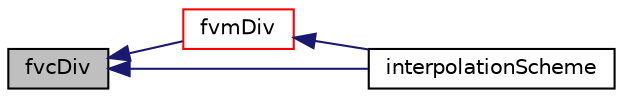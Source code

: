 digraph "fvcDiv"
{
  bgcolor="transparent";
  edge [fontname="Helvetica",fontsize="10",labelfontname="Helvetica",labelfontsize="10"];
  node [fontname="Helvetica",fontsize="10",shape=record];
  rankdir="LR";
  Node1 [label="fvcDiv",height=0.2,width=0.4,color="black", fillcolor="grey75", style="filled", fontcolor="black"];
  Node1 -> Node2 [dir="back",color="midnightblue",fontsize="10",style="solid",fontname="Helvetica"];
  Node2 [label="fvmDiv",height=0.2,width=0.4,color="red",URL="$a01594.html#ae806c1ba4e4764f7f5b7f5beb710b6f8"];
  Node2 -> Node3 [dir="back",color="midnightblue",fontsize="10",style="solid",fontname="Helvetica"];
  Node3 [label="interpolationScheme",height=0.2,width=0.4,color="black",URL="$a01594.html#adf95ab3382ba4ab180830588bb7af973"];
  Node1 -> Node3 [dir="back",color="midnightblue",fontsize="10",style="solid",fontname="Helvetica"];
}
